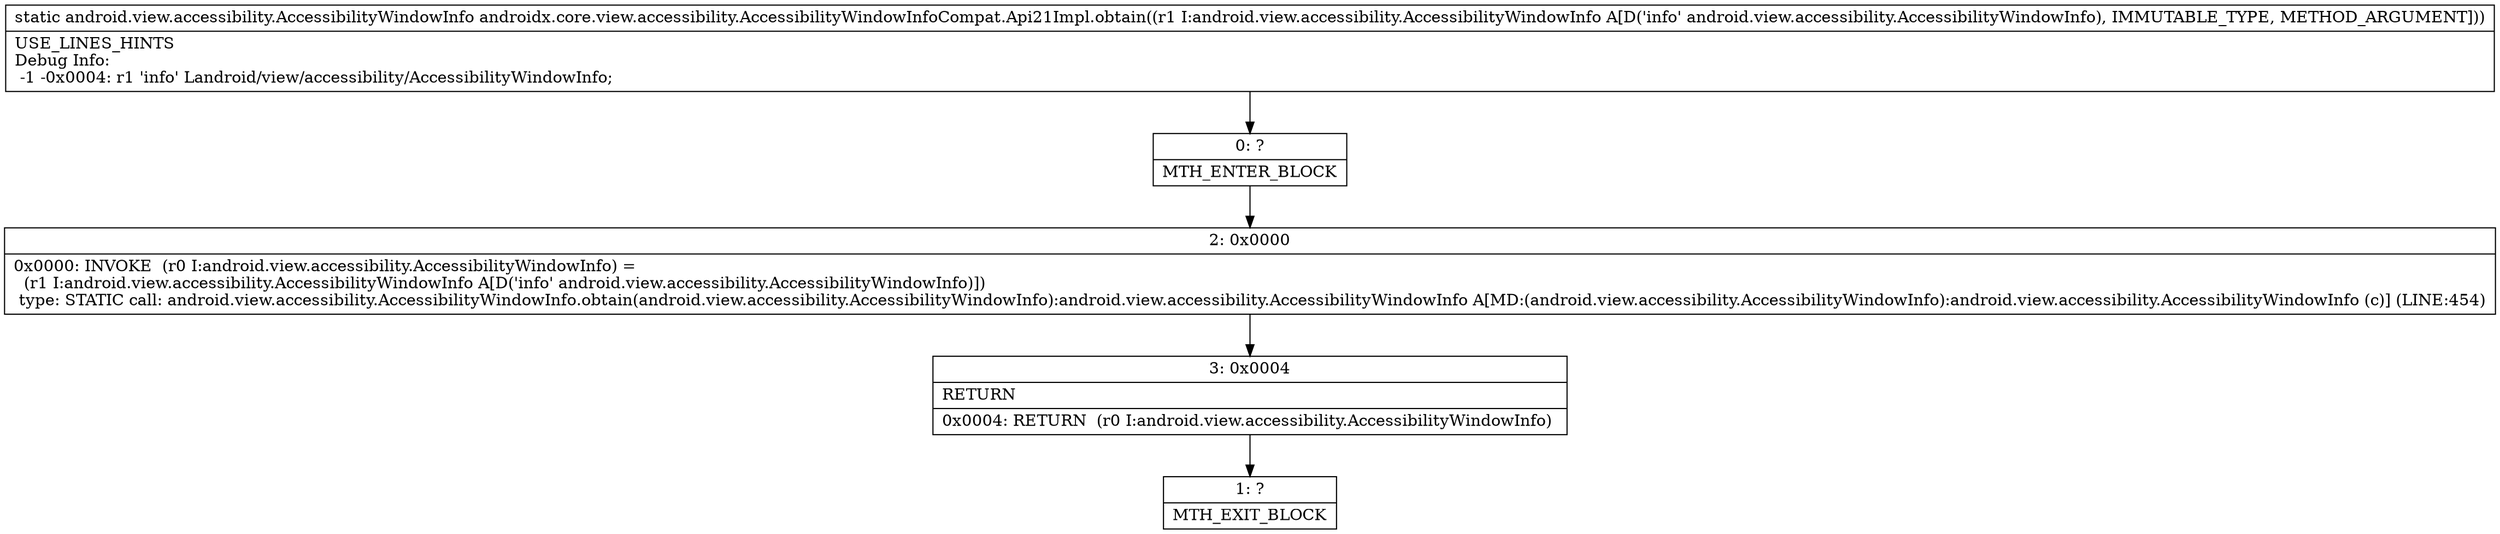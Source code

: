digraph "CFG forandroidx.core.view.accessibility.AccessibilityWindowInfoCompat.Api21Impl.obtain(Landroid\/view\/accessibility\/AccessibilityWindowInfo;)Landroid\/view\/accessibility\/AccessibilityWindowInfo;" {
Node_0 [shape=record,label="{0\:\ ?|MTH_ENTER_BLOCK\l}"];
Node_2 [shape=record,label="{2\:\ 0x0000|0x0000: INVOKE  (r0 I:android.view.accessibility.AccessibilityWindowInfo) = \l  (r1 I:android.view.accessibility.AccessibilityWindowInfo A[D('info' android.view.accessibility.AccessibilityWindowInfo)])\l type: STATIC call: android.view.accessibility.AccessibilityWindowInfo.obtain(android.view.accessibility.AccessibilityWindowInfo):android.view.accessibility.AccessibilityWindowInfo A[MD:(android.view.accessibility.AccessibilityWindowInfo):android.view.accessibility.AccessibilityWindowInfo (c)] (LINE:454)\l}"];
Node_3 [shape=record,label="{3\:\ 0x0004|RETURN\l|0x0004: RETURN  (r0 I:android.view.accessibility.AccessibilityWindowInfo) \l}"];
Node_1 [shape=record,label="{1\:\ ?|MTH_EXIT_BLOCK\l}"];
MethodNode[shape=record,label="{static android.view.accessibility.AccessibilityWindowInfo androidx.core.view.accessibility.AccessibilityWindowInfoCompat.Api21Impl.obtain((r1 I:android.view.accessibility.AccessibilityWindowInfo A[D('info' android.view.accessibility.AccessibilityWindowInfo), IMMUTABLE_TYPE, METHOD_ARGUMENT]))  | USE_LINES_HINTS\lDebug Info:\l  \-1 \-0x0004: r1 'info' Landroid\/view\/accessibility\/AccessibilityWindowInfo;\l}"];
MethodNode -> Node_0;Node_0 -> Node_2;
Node_2 -> Node_3;
Node_3 -> Node_1;
}

